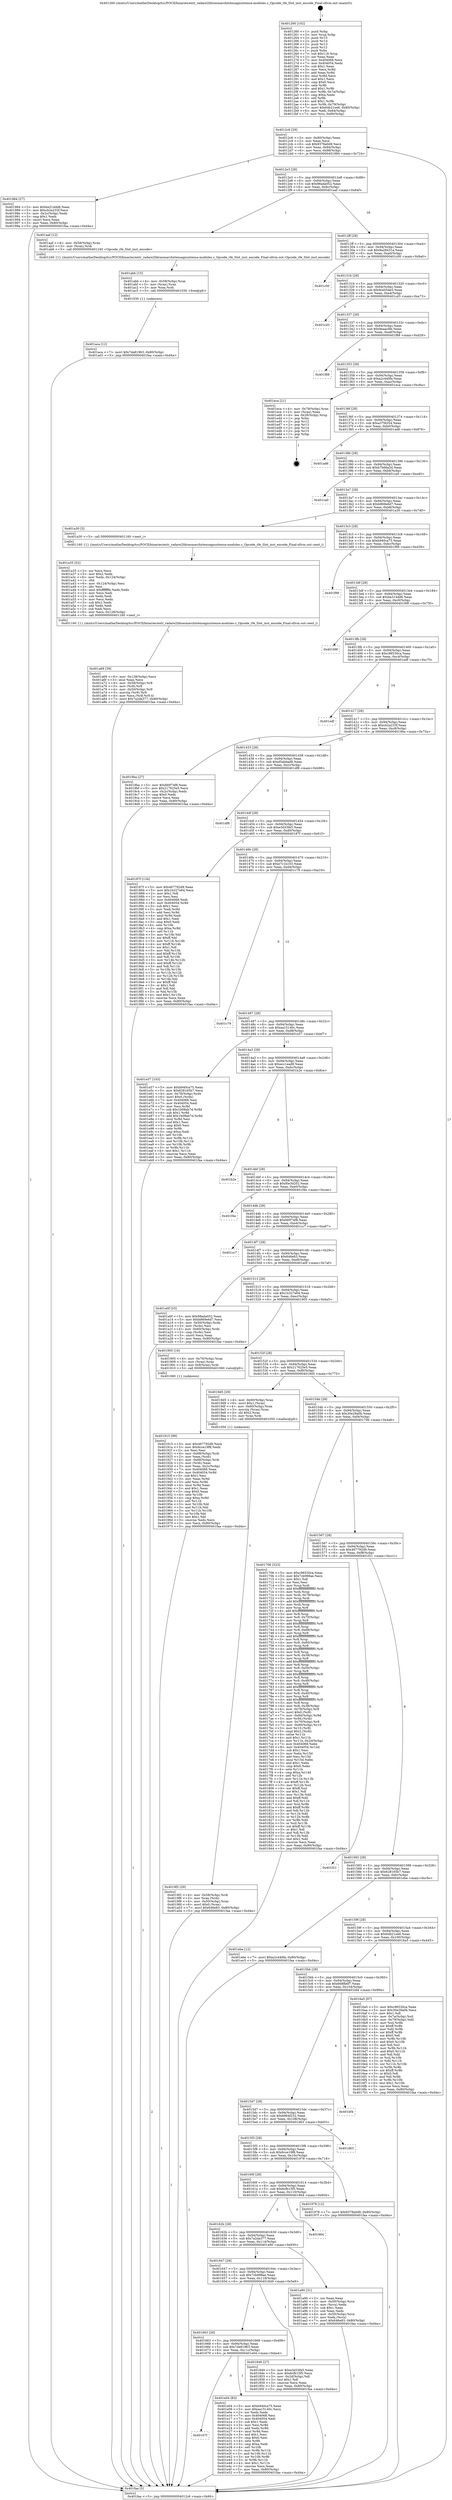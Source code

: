 digraph "0x401260" {
  label = "0x401260 (/mnt/c/Users/mathe/Desktop/tcc/POCII/binaries/extr_radare2librasmarchxtensagnuxtensa-modules.c_Opcode_rfe_Slot_inst_encode_Final-ollvm.out::main(0))"
  labelloc = "t"
  node[shape=record]

  Entry [label="",width=0.3,height=0.3,shape=circle,fillcolor=black,style=filled]
  "0x4012c6" [label="{
     0x4012c6 [29]\l
     | [instrs]\l
     &nbsp;&nbsp;0x4012c6 \<+3\>: mov -0x80(%rbp),%eax\l
     &nbsp;&nbsp;0x4012c9 \<+2\>: mov %eax,%ecx\l
     &nbsp;&nbsp;0x4012cb \<+6\>: sub $0x9378a0d9,%ecx\l
     &nbsp;&nbsp;0x4012d1 \<+6\>: mov %eax,-0x94(%rbp)\l
     &nbsp;&nbsp;0x4012d7 \<+6\>: mov %ecx,-0x98(%rbp)\l
     &nbsp;&nbsp;0x4012dd \<+6\>: je 0000000000401984 \<main+0x724\>\l
  }"]
  "0x401984" [label="{
     0x401984 [27]\l
     | [instrs]\l
     &nbsp;&nbsp;0x401984 \<+5\>: mov $0xba314dd6,%eax\l
     &nbsp;&nbsp;0x401989 \<+5\>: mov $0xcb2a233f,%ecx\l
     &nbsp;&nbsp;0x40198e \<+3\>: mov -0x2c(%rbp),%edx\l
     &nbsp;&nbsp;0x401991 \<+3\>: cmp $0x1,%edx\l
     &nbsp;&nbsp;0x401994 \<+3\>: cmovl %ecx,%eax\l
     &nbsp;&nbsp;0x401997 \<+3\>: mov %eax,-0x80(%rbp)\l
     &nbsp;&nbsp;0x40199a \<+5\>: jmp 0000000000401faa \<main+0xd4a\>\l
  }"]
  "0x4012e3" [label="{
     0x4012e3 [28]\l
     | [instrs]\l
     &nbsp;&nbsp;0x4012e3 \<+5\>: jmp 00000000004012e8 \<main+0x88\>\l
     &nbsp;&nbsp;0x4012e8 \<+6\>: mov -0x94(%rbp),%eax\l
     &nbsp;&nbsp;0x4012ee \<+5\>: sub $0x98ada052,%eax\l
     &nbsp;&nbsp;0x4012f3 \<+6\>: mov %eax,-0x9c(%rbp)\l
     &nbsp;&nbsp;0x4012f9 \<+6\>: je 0000000000401aaf \<main+0x84f\>\l
  }"]
  Exit [label="",width=0.3,height=0.3,shape=circle,fillcolor=black,style=filled,peripheries=2]
  "0x401aaf" [label="{
     0x401aaf [12]\l
     | [instrs]\l
     &nbsp;&nbsp;0x401aaf \<+4\>: mov -0x58(%rbp),%rax\l
     &nbsp;&nbsp;0x401ab3 \<+3\>: mov (%rax),%rdi\l
     &nbsp;&nbsp;0x401ab6 \<+5\>: call 0000000000401240 \<Opcode_rfe_Slot_inst_encode\>\l
     | [calls]\l
     &nbsp;&nbsp;0x401240 \{1\} (/mnt/c/Users/mathe/Desktop/tcc/POCII/binaries/extr_radare2librasmarchxtensagnuxtensa-modules.c_Opcode_rfe_Slot_inst_encode_Final-ollvm.out::Opcode_rfe_Slot_inst_encode)\l
  }"]
  "0x4012ff" [label="{
     0x4012ff [28]\l
     | [instrs]\l
     &nbsp;&nbsp;0x4012ff \<+5\>: jmp 0000000000401304 \<main+0xa4\>\l
     &nbsp;&nbsp;0x401304 \<+6\>: mov -0x94(%rbp),%eax\l
     &nbsp;&nbsp;0x40130a \<+5\>: sub $0x9a28431a,%eax\l
     &nbsp;&nbsp;0x40130f \<+6\>: mov %eax,-0xa0(%rbp)\l
     &nbsp;&nbsp;0x401315 \<+6\>: je 0000000000401c00 \<main+0x9a0\>\l
  }"]
  "0x40167f" [label="{
     0x40167f\l
  }", style=dashed]
  "0x401c00" [label="{
     0x401c00\l
  }", style=dashed]
  "0x40131b" [label="{
     0x40131b [28]\l
     | [instrs]\l
     &nbsp;&nbsp;0x40131b \<+5\>: jmp 0000000000401320 \<main+0xc0\>\l
     &nbsp;&nbsp;0x401320 \<+6\>: mov -0x94(%rbp),%eax\l
     &nbsp;&nbsp;0x401326 \<+5\>: sub $0x9ce054e5,%eax\l
     &nbsp;&nbsp;0x40132b \<+6\>: mov %eax,-0xa4(%rbp)\l
     &nbsp;&nbsp;0x401331 \<+6\>: je 0000000000401cd3 \<main+0xa73\>\l
  }"]
  "0x401e04" [label="{
     0x401e04 [83]\l
     | [instrs]\l
     &nbsp;&nbsp;0x401e04 \<+5\>: mov $0xb940ca75,%eax\l
     &nbsp;&nbsp;0x401e09 \<+5\>: mov $0xea15140c,%ecx\l
     &nbsp;&nbsp;0x401e0e \<+2\>: xor %edx,%edx\l
     &nbsp;&nbsp;0x401e10 \<+7\>: mov 0x404068,%esi\l
     &nbsp;&nbsp;0x401e17 \<+7\>: mov 0x404054,%edi\l
     &nbsp;&nbsp;0x401e1e \<+3\>: sub $0x1,%edx\l
     &nbsp;&nbsp;0x401e21 \<+3\>: mov %esi,%r8d\l
     &nbsp;&nbsp;0x401e24 \<+3\>: add %edx,%r8d\l
     &nbsp;&nbsp;0x401e27 \<+4\>: imul %r8d,%esi\l
     &nbsp;&nbsp;0x401e2b \<+3\>: and $0x1,%esi\l
     &nbsp;&nbsp;0x401e2e \<+3\>: cmp $0x0,%esi\l
     &nbsp;&nbsp;0x401e31 \<+4\>: sete %r9b\l
     &nbsp;&nbsp;0x401e35 \<+3\>: cmp $0xa,%edi\l
     &nbsp;&nbsp;0x401e38 \<+4\>: setl %r10b\l
     &nbsp;&nbsp;0x401e3c \<+3\>: mov %r9b,%r11b\l
     &nbsp;&nbsp;0x401e3f \<+3\>: and %r10b,%r11b\l
     &nbsp;&nbsp;0x401e42 \<+3\>: xor %r10b,%r9b\l
     &nbsp;&nbsp;0x401e45 \<+3\>: or %r9b,%r11b\l
     &nbsp;&nbsp;0x401e48 \<+4\>: test $0x1,%r11b\l
     &nbsp;&nbsp;0x401e4c \<+3\>: cmovne %ecx,%eax\l
     &nbsp;&nbsp;0x401e4f \<+3\>: mov %eax,-0x80(%rbp)\l
     &nbsp;&nbsp;0x401e52 \<+5\>: jmp 0000000000401faa \<main+0xd4a\>\l
  }"]
  "0x401cd3" [label="{
     0x401cd3\l
  }", style=dashed]
  "0x401337" [label="{
     0x401337 [28]\l
     | [instrs]\l
     &nbsp;&nbsp;0x401337 \<+5\>: jmp 000000000040133c \<main+0xdc\>\l
     &nbsp;&nbsp;0x40133c \<+6\>: mov -0x94(%rbp),%eax\l
     &nbsp;&nbsp;0x401342 \<+5\>: sub $0x9eaacdfe,%eax\l
     &nbsp;&nbsp;0x401347 \<+6\>: mov %eax,-0xa8(%rbp)\l
     &nbsp;&nbsp;0x40134d \<+6\>: je 0000000000401f88 \<main+0xd28\>\l
  }"]
  "0x401aca" [label="{
     0x401aca [12]\l
     | [instrs]\l
     &nbsp;&nbsp;0x401aca \<+7\>: movl $0x7da81963,-0x80(%rbp)\l
     &nbsp;&nbsp;0x401ad1 \<+5\>: jmp 0000000000401faa \<main+0xd4a\>\l
  }"]
  "0x401f88" [label="{
     0x401f88\l
  }", style=dashed]
  "0x401353" [label="{
     0x401353 [28]\l
     | [instrs]\l
     &nbsp;&nbsp;0x401353 \<+5\>: jmp 0000000000401358 \<main+0xf8\>\l
     &nbsp;&nbsp;0x401358 \<+6\>: mov -0x94(%rbp),%eax\l
     &nbsp;&nbsp;0x40135e \<+5\>: sub $0xa2c440fa,%eax\l
     &nbsp;&nbsp;0x401363 \<+6\>: mov %eax,-0xac(%rbp)\l
     &nbsp;&nbsp;0x401369 \<+6\>: je 0000000000401eca \<main+0xc6a\>\l
  }"]
  "0x401abb" [label="{
     0x401abb [15]\l
     | [instrs]\l
     &nbsp;&nbsp;0x401abb \<+4\>: mov -0x58(%rbp),%rax\l
     &nbsp;&nbsp;0x401abf \<+3\>: mov (%rax),%rax\l
     &nbsp;&nbsp;0x401ac2 \<+3\>: mov %rax,%rdi\l
     &nbsp;&nbsp;0x401ac5 \<+5\>: call 0000000000401030 \<free@plt\>\l
     | [calls]\l
     &nbsp;&nbsp;0x401030 \{1\} (unknown)\l
  }"]
  "0x401eca" [label="{
     0x401eca [21]\l
     | [instrs]\l
     &nbsp;&nbsp;0x401eca \<+4\>: mov -0x78(%rbp),%rax\l
     &nbsp;&nbsp;0x401ece \<+2\>: mov (%rax),%eax\l
     &nbsp;&nbsp;0x401ed0 \<+4\>: lea -0x28(%rbp),%rsp\l
     &nbsp;&nbsp;0x401ed4 \<+1\>: pop %rbx\l
     &nbsp;&nbsp;0x401ed5 \<+2\>: pop %r12\l
     &nbsp;&nbsp;0x401ed7 \<+2\>: pop %r13\l
     &nbsp;&nbsp;0x401ed9 \<+2\>: pop %r14\l
     &nbsp;&nbsp;0x401edb \<+2\>: pop %r15\l
     &nbsp;&nbsp;0x401edd \<+1\>: pop %rbp\l
     &nbsp;&nbsp;0x401ede \<+1\>: ret\l
  }"]
  "0x40136f" [label="{
     0x40136f [28]\l
     | [instrs]\l
     &nbsp;&nbsp;0x40136f \<+5\>: jmp 0000000000401374 \<main+0x114\>\l
     &nbsp;&nbsp;0x401374 \<+6\>: mov -0x94(%rbp),%eax\l
     &nbsp;&nbsp;0x40137a \<+5\>: sub $0xa37fd354,%eax\l
     &nbsp;&nbsp;0x40137f \<+6\>: mov %eax,-0xb0(%rbp)\l
     &nbsp;&nbsp;0x401385 \<+6\>: je 0000000000401ad6 \<main+0x876\>\l
  }"]
  "0x401a69" [label="{
     0x401a69 [39]\l
     | [instrs]\l
     &nbsp;&nbsp;0x401a69 \<+6\>: mov -0x128(%rbp),%ecx\l
     &nbsp;&nbsp;0x401a6f \<+3\>: imul %eax,%ecx\l
     &nbsp;&nbsp;0x401a72 \<+4\>: mov -0x58(%rbp),%r8\l
     &nbsp;&nbsp;0x401a76 \<+3\>: mov (%r8),%r8\l
     &nbsp;&nbsp;0x401a79 \<+4\>: mov -0x50(%rbp),%r9\l
     &nbsp;&nbsp;0x401a7d \<+3\>: movslq (%r9),%r9\l
     &nbsp;&nbsp;0x401a80 \<+4\>: mov %ecx,(%r8,%r9,4)\l
     &nbsp;&nbsp;0x401a84 \<+7\>: movl $0x7a2da377,-0x80(%rbp)\l
     &nbsp;&nbsp;0x401a8b \<+5\>: jmp 0000000000401faa \<main+0xd4a\>\l
  }"]
  "0x401ad6" [label="{
     0x401ad6\l
  }", style=dashed]
  "0x40138b" [label="{
     0x40138b [28]\l
     | [instrs]\l
     &nbsp;&nbsp;0x40138b \<+5\>: jmp 0000000000401390 \<main+0x130\>\l
     &nbsp;&nbsp;0x401390 \<+6\>: mov -0x94(%rbp),%eax\l
     &nbsp;&nbsp;0x401396 \<+5\>: sub $0xb7b66a2d,%eax\l
     &nbsp;&nbsp;0x40139b \<+6\>: mov %eax,-0xb4(%rbp)\l
     &nbsp;&nbsp;0x4013a1 \<+6\>: je 0000000000401ca0 \<main+0xa40\>\l
  }"]
  "0x401a35" [label="{
     0x401a35 [52]\l
     | [instrs]\l
     &nbsp;&nbsp;0x401a35 \<+2\>: xor %ecx,%ecx\l
     &nbsp;&nbsp;0x401a37 \<+5\>: mov $0x2,%edx\l
     &nbsp;&nbsp;0x401a3c \<+6\>: mov %edx,-0x124(%rbp)\l
     &nbsp;&nbsp;0x401a42 \<+1\>: cltd\l
     &nbsp;&nbsp;0x401a43 \<+6\>: mov -0x124(%rbp),%esi\l
     &nbsp;&nbsp;0x401a49 \<+2\>: idiv %esi\l
     &nbsp;&nbsp;0x401a4b \<+6\>: imul $0xfffffffe,%edx,%edx\l
     &nbsp;&nbsp;0x401a51 \<+2\>: mov %ecx,%edi\l
     &nbsp;&nbsp;0x401a53 \<+2\>: sub %edx,%edi\l
     &nbsp;&nbsp;0x401a55 \<+2\>: mov %ecx,%edx\l
     &nbsp;&nbsp;0x401a57 \<+3\>: sub $0x1,%edx\l
     &nbsp;&nbsp;0x401a5a \<+2\>: add %edx,%edi\l
     &nbsp;&nbsp;0x401a5c \<+2\>: sub %edi,%ecx\l
     &nbsp;&nbsp;0x401a5e \<+6\>: mov %ecx,-0x128(%rbp)\l
     &nbsp;&nbsp;0x401a64 \<+5\>: call 0000000000401160 \<next_i\>\l
     | [calls]\l
     &nbsp;&nbsp;0x401160 \{1\} (/mnt/c/Users/mathe/Desktop/tcc/POCII/binaries/extr_radare2librasmarchxtensagnuxtensa-modules.c_Opcode_rfe_Slot_inst_encode_Final-ollvm.out::next_i)\l
  }"]
  "0x401ca0" [label="{
     0x401ca0\l
  }", style=dashed]
  "0x4013a7" [label="{
     0x4013a7 [28]\l
     | [instrs]\l
     &nbsp;&nbsp;0x4013a7 \<+5\>: jmp 00000000004013ac \<main+0x14c\>\l
     &nbsp;&nbsp;0x4013ac \<+6\>: mov -0x94(%rbp),%eax\l
     &nbsp;&nbsp;0x4013b2 \<+5\>: sub $0xb869e6d7,%eax\l
     &nbsp;&nbsp;0x4013b7 \<+6\>: mov %eax,-0xb8(%rbp)\l
     &nbsp;&nbsp;0x4013bd \<+6\>: je 0000000000401a30 \<main+0x7d0\>\l
  }"]
  "0x4019f2" [label="{
     0x4019f2 [29]\l
     | [instrs]\l
     &nbsp;&nbsp;0x4019f2 \<+4\>: mov -0x58(%rbp),%rdi\l
     &nbsp;&nbsp;0x4019f6 \<+3\>: mov %rax,(%rdi)\l
     &nbsp;&nbsp;0x4019f9 \<+4\>: mov -0x50(%rbp),%rax\l
     &nbsp;&nbsp;0x4019fd \<+6\>: movl $0x0,(%rax)\l
     &nbsp;&nbsp;0x401a03 \<+7\>: movl $0x646e83,-0x80(%rbp)\l
     &nbsp;&nbsp;0x401a0a \<+5\>: jmp 0000000000401faa \<main+0xd4a\>\l
  }"]
  "0x401a30" [label="{
     0x401a30 [5]\l
     | [instrs]\l
     &nbsp;&nbsp;0x401a30 \<+5\>: call 0000000000401160 \<next_i\>\l
     | [calls]\l
     &nbsp;&nbsp;0x401160 \{1\} (/mnt/c/Users/mathe/Desktop/tcc/POCII/binaries/extr_radare2librasmarchxtensagnuxtensa-modules.c_Opcode_rfe_Slot_inst_encode_Final-ollvm.out::next_i)\l
  }"]
  "0x4013c3" [label="{
     0x4013c3 [28]\l
     | [instrs]\l
     &nbsp;&nbsp;0x4013c3 \<+5\>: jmp 00000000004013c8 \<main+0x168\>\l
     &nbsp;&nbsp;0x4013c8 \<+6\>: mov -0x94(%rbp),%eax\l
     &nbsp;&nbsp;0x4013ce \<+5\>: sub $0xb940ca75,%eax\l
     &nbsp;&nbsp;0x4013d3 \<+6\>: mov %eax,-0xbc(%rbp)\l
     &nbsp;&nbsp;0x4013d9 \<+6\>: je 0000000000401f99 \<main+0xd39\>\l
  }"]
  "0x401915" [label="{
     0x401915 [99]\l
     | [instrs]\l
     &nbsp;&nbsp;0x401915 \<+5\>: mov $0x467792d9,%ecx\l
     &nbsp;&nbsp;0x40191a \<+5\>: mov $0x6cce19f8,%edx\l
     &nbsp;&nbsp;0x40191f \<+2\>: xor %esi,%esi\l
     &nbsp;&nbsp;0x401921 \<+4\>: mov -0x68(%rbp),%rdi\l
     &nbsp;&nbsp;0x401925 \<+2\>: mov %eax,(%rdi)\l
     &nbsp;&nbsp;0x401927 \<+4\>: mov -0x68(%rbp),%rdi\l
     &nbsp;&nbsp;0x40192b \<+2\>: mov (%rdi),%eax\l
     &nbsp;&nbsp;0x40192d \<+3\>: mov %eax,-0x2c(%rbp)\l
     &nbsp;&nbsp;0x401930 \<+7\>: mov 0x404068,%eax\l
     &nbsp;&nbsp;0x401937 \<+8\>: mov 0x404054,%r8d\l
     &nbsp;&nbsp;0x40193f \<+3\>: sub $0x1,%esi\l
     &nbsp;&nbsp;0x401942 \<+3\>: mov %eax,%r9d\l
     &nbsp;&nbsp;0x401945 \<+3\>: add %esi,%r9d\l
     &nbsp;&nbsp;0x401948 \<+4\>: imul %r9d,%eax\l
     &nbsp;&nbsp;0x40194c \<+3\>: and $0x1,%eax\l
     &nbsp;&nbsp;0x40194f \<+3\>: cmp $0x0,%eax\l
     &nbsp;&nbsp;0x401952 \<+4\>: sete %r10b\l
     &nbsp;&nbsp;0x401956 \<+4\>: cmp $0xa,%r8d\l
     &nbsp;&nbsp;0x40195a \<+4\>: setl %r11b\l
     &nbsp;&nbsp;0x40195e \<+3\>: mov %r10b,%bl\l
     &nbsp;&nbsp;0x401961 \<+3\>: and %r11b,%bl\l
     &nbsp;&nbsp;0x401964 \<+3\>: xor %r11b,%r10b\l
     &nbsp;&nbsp;0x401967 \<+3\>: or %r10b,%bl\l
     &nbsp;&nbsp;0x40196a \<+3\>: test $0x1,%bl\l
     &nbsp;&nbsp;0x40196d \<+3\>: cmovne %edx,%ecx\l
     &nbsp;&nbsp;0x401970 \<+3\>: mov %ecx,-0x80(%rbp)\l
     &nbsp;&nbsp;0x401973 \<+5\>: jmp 0000000000401faa \<main+0xd4a\>\l
  }"]
  "0x401f99" [label="{
     0x401f99\l
  }", style=dashed]
  "0x4013df" [label="{
     0x4013df [28]\l
     | [instrs]\l
     &nbsp;&nbsp;0x4013df \<+5\>: jmp 00000000004013e4 \<main+0x184\>\l
     &nbsp;&nbsp;0x4013e4 \<+6\>: mov -0x94(%rbp),%eax\l
     &nbsp;&nbsp;0x4013ea \<+5\>: sub $0xba314dd6,%eax\l
     &nbsp;&nbsp;0x4013ef \<+6\>: mov %eax,-0xc0(%rbp)\l
     &nbsp;&nbsp;0x4013f5 \<+6\>: je 000000000040199f \<main+0x73f\>\l
  }"]
  "0x401663" [label="{
     0x401663 [28]\l
     | [instrs]\l
     &nbsp;&nbsp;0x401663 \<+5\>: jmp 0000000000401668 \<main+0x408\>\l
     &nbsp;&nbsp;0x401668 \<+6\>: mov -0x94(%rbp),%eax\l
     &nbsp;&nbsp;0x40166e \<+5\>: sub $0x7da81963,%eax\l
     &nbsp;&nbsp;0x401673 \<+6\>: mov %eax,-0x11c(%rbp)\l
     &nbsp;&nbsp;0x401679 \<+6\>: je 0000000000401e04 \<main+0xba4\>\l
  }"]
  "0x40199f" [label="{
     0x40199f\l
  }", style=dashed]
  "0x4013fb" [label="{
     0x4013fb [28]\l
     | [instrs]\l
     &nbsp;&nbsp;0x4013fb \<+5\>: jmp 0000000000401400 \<main+0x1a0\>\l
     &nbsp;&nbsp;0x401400 \<+6\>: mov -0x94(%rbp),%eax\l
     &nbsp;&nbsp;0x401406 \<+5\>: sub $0xc96530ca,%eax\l
     &nbsp;&nbsp;0x40140b \<+6\>: mov %eax,-0xc4(%rbp)\l
     &nbsp;&nbsp;0x401411 \<+6\>: je 0000000000401edf \<main+0xc7f\>\l
  }"]
  "0x401849" [label="{
     0x401849 [27]\l
     | [instrs]\l
     &nbsp;&nbsp;0x401849 \<+5\>: mov $0xe3d33fe5,%eax\l
     &nbsp;&nbsp;0x40184e \<+5\>: mov $0x6cfb15f5,%ecx\l
     &nbsp;&nbsp;0x401853 \<+3\>: mov -0x2d(%rbp),%dl\l
     &nbsp;&nbsp;0x401856 \<+3\>: test $0x1,%dl\l
     &nbsp;&nbsp;0x401859 \<+3\>: cmovne %ecx,%eax\l
     &nbsp;&nbsp;0x40185c \<+3\>: mov %eax,-0x80(%rbp)\l
     &nbsp;&nbsp;0x40185f \<+5\>: jmp 0000000000401faa \<main+0xd4a\>\l
  }"]
  "0x401edf" [label="{
     0x401edf\l
  }", style=dashed]
  "0x401417" [label="{
     0x401417 [28]\l
     | [instrs]\l
     &nbsp;&nbsp;0x401417 \<+5\>: jmp 000000000040141c \<main+0x1bc\>\l
     &nbsp;&nbsp;0x40141c \<+6\>: mov -0x94(%rbp),%eax\l
     &nbsp;&nbsp;0x401422 \<+5\>: sub $0xcb2a233f,%eax\l
     &nbsp;&nbsp;0x401427 \<+6\>: mov %eax,-0xc8(%rbp)\l
     &nbsp;&nbsp;0x40142d \<+6\>: je 00000000004019ba \<main+0x75a\>\l
  }"]
  "0x401647" [label="{
     0x401647 [28]\l
     | [instrs]\l
     &nbsp;&nbsp;0x401647 \<+5\>: jmp 000000000040164c \<main+0x3ec\>\l
     &nbsp;&nbsp;0x40164c \<+6\>: mov -0x94(%rbp),%eax\l
     &nbsp;&nbsp;0x401652 \<+5\>: sub $0x7cb998ae,%eax\l
     &nbsp;&nbsp;0x401657 \<+6\>: mov %eax,-0x118(%rbp)\l
     &nbsp;&nbsp;0x40165d \<+6\>: je 0000000000401849 \<main+0x5e9\>\l
  }"]
  "0x4019ba" [label="{
     0x4019ba [27]\l
     | [instrs]\l
     &nbsp;&nbsp;0x4019ba \<+5\>: mov $0xfd0f74f8,%eax\l
     &nbsp;&nbsp;0x4019bf \<+5\>: mov $0x217625e5,%ecx\l
     &nbsp;&nbsp;0x4019c4 \<+3\>: mov -0x2c(%rbp),%edx\l
     &nbsp;&nbsp;0x4019c7 \<+3\>: cmp $0x0,%edx\l
     &nbsp;&nbsp;0x4019ca \<+3\>: cmove %ecx,%eax\l
     &nbsp;&nbsp;0x4019cd \<+3\>: mov %eax,-0x80(%rbp)\l
     &nbsp;&nbsp;0x4019d0 \<+5\>: jmp 0000000000401faa \<main+0xd4a\>\l
  }"]
  "0x401433" [label="{
     0x401433 [28]\l
     | [instrs]\l
     &nbsp;&nbsp;0x401433 \<+5\>: jmp 0000000000401438 \<main+0x1d8\>\l
     &nbsp;&nbsp;0x401438 \<+6\>: mov -0x94(%rbp),%eax\l
     &nbsp;&nbsp;0x40143e \<+5\>: sub $0xd5abbad8,%eax\l
     &nbsp;&nbsp;0x401443 \<+6\>: mov %eax,-0xcc(%rbp)\l
     &nbsp;&nbsp;0x401449 \<+6\>: je 0000000000401df8 \<main+0xb98\>\l
  }"]
  "0x401a90" [label="{
     0x401a90 [31]\l
     | [instrs]\l
     &nbsp;&nbsp;0x401a90 \<+2\>: xor %eax,%eax\l
     &nbsp;&nbsp;0x401a92 \<+4\>: mov -0x50(%rbp),%rcx\l
     &nbsp;&nbsp;0x401a96 \<+2\>: mov (%rcx),%edx\l
     &nbsp;&nbsp;0x401a98 \<+3\>: sub $0x1,%eax\l
     &nbsp;&nbsp;0x401a9b \<+2\>: sub %eax,%edx\l
     &nbsp;&nbsp;0x401a9d \<+4\>: mov -0x50(%rbp),%rcx\l
     &nbsp;&nbsp;0x401aa1 \<+2\>: mov %edx,(%rcx)\l
     &nbsp;&nbsp;0x401aa3 \<+7\>: movl $0x646e83,-0x80(%rbp)\l
     &nbsp;&nbsp;0x401aaa \<+5\>: jmp 0000000000401faa \<main+0xd4a\>\l
  }"]
  "0x401df8" [label="{
     0x401df8\l
  }", style=dashed]
  "0x40144f" [label="{
     0x40144f [28]\l
     | [instrs]\l
     &nbsp;&nbsp;0x40144f \<+5\>: jmp 0000000000401454 \<main+0x1f4\>\l
     &nbsp;&nbsp;0x401454 \<+6\>: mov -0x94(%rbp),%eax\l
     &nbsp;&nbsp;0x40145a \<+5\>: sub $0xe3d33fe5,%eax\l
     &nbsp;&nbsp;0x40145f \<+6\>: mov %eax,-0xd0(%rbp)\l
     &nbsp;&nbsp;0x401465 \<+6\>: je 000000000040187f \<main+0x61f\>\l
  }"]
  "0x40162b" [label="{
     0x40162b [28]\l
     | [instrs]\l
     &nbsp;&nbsp;0x40162b \<+5\>: jmp 0000000000401630 \<main+0x3d0\>\l
     &nbsp;&nbsp;0x401630 \<+6\>: mov -0x94(%rbp),%eax\l
     &nbsp;&nbsp;0x401636 \<+5\>: sub $0x7a2da377,%eax\l
     &nbsp;&nbsp;0x40163b \<+6\>: mov %eax,-0x114(%rbp)\l
     &nbsp;&nbsp;0x401641 \<+6\>: je 0000000000401a90 \<main+0x830\>\l
  }"]
  "0x40187f" [label="{
     0x40187f [134]\l
     | [instrs]\l
     &nbsp;&nbsp;0x40187f \<+5\>: mov $0x467792d9,%eax\l
     &nbsp;&nbsp;0x401884 \<+5\>: mov $0x1b327e64,%ecx\l
     &nbsp;&nbsp;0x401889 \<+2\>: mov $0x1,%dl\l
     &nbsp;&nbsp;0x40188b \<+2\>: xor %esi,%esi\l
     &nbsp;&nbsp;0x40188d \<+7\>: mov 0x404068,%edi\l
     &nbsp;&nbsp;0x401894 \<+8\>: mov 0x404054,%r8d\l
     &nbsp;&nbsp;0x40189c \<+3\>: sub $0x1,%esi\l
     &nbsp;&nbsp;0x40189f \<+3\>: mov %edi,%r9d\l
     &nbsp;&nbsp;0x4018a2 \<+3\>: add %esi,%r9d\l
     &nbsp;&nbsp;0x4018a5 \<+4\>: imul %r9d,%edi\l
     &nbsp;&nbsp;0x4018a9 \<+3\>: and $0x1,%edi\l
     &nbsp;&nbsp;0x4018ac \<+3\>: cmp $0x0,%edi\l
     &nbsp;&nbsp;0x4018af \<+4\>: sete %r10b\l
     &nbsp;&nbsp;0x4018b3 \<+4\>: cmp $0xa,%r8d\l
     &nbsp;&nbsp;0x4018b7 \<+4\>: setl %r11b\l
     &nbsp;&nbsp;0x4018bb \<+3\>: mov %r10b,%bl\l
     &nbsp;&nbsp;0x4018be \<+3\>: xor $0xff,%bl\l
     &nbsp;&nbsp;0x4018c1 \<+3\>: mov %r11b,%r14b\l
     &nbsp;&nbsp;0x4018c4 \<+4\>: xor $0xff,%r14b\l
     &nbsp;&nbsp;0x4018c8 \<+3\>: xor $0x1,%dl\l
     &nbsp;&nbsp;0x4018cb \<+3\>: mov %bl,%r15b\l
     &nbsp;&nbsp;0x4018ce \<+4\>: and $0xff,%r15b\l
     &nbsp;&nbsp;0x4018d2 \<+3\>: and %dl,%r10b\l
     &nbsp;&nbsp;0x4018d5 \<+3\>: mov %r14b,%r12b\l
     &nbsp;&nbsp;0x4018d8 \<+4\>: and $0xff,%r12b\l
     &nbsp;&nbsp;0x4018dc \<+3\>: and %dl,%r11b\l
     &nbsp;&nbsp;0x4018df \<+3\>: or %r10b,%r15b\l
     &nbsp;&nbsp;0x4018e2 \<+3\>: or %r11b,%r12b\l
     &nbsp;&nbsp;0x4018e5 \<+3\>: xor %r12b,%r15b\l
     &nbsp;&nbsp;0x4018e8 \<+3\>: or %r14b,%bl\l
     &nbsp;&nbsp;0x4018eb \<+3\>: xor $0xff,%bl\l
     &nbsp;&nbsp;0x4018ee \<+3\>: or $0x1,%dl\l
     &nbsp;&nbsp;0x4018f1 \<+2\>: and %dl,%bl\l
     &nbsp;&nbsp;0x4018f3 \<+3\>: or %bl,%r15b\l
     &nbsp;&nbsp;0x4018f6 \<+4\>: test $0x1,%r15b\l
     &nbsp;&nbsp;0x4018fa \<+3\>: cmovne %ecx,%eax\l
     &nbsp;&nbsp;0x4018fd \<+3\>: mov %eax,-0x80(%rbp)\l
     &nbsp;&nbsp;0x401900 \<+5\>: jmp 0000000000401faa \<main+0xd4a\>\l
  }"]
  "0x40146b" [label="{
     0x40146b [28]\l
     | [instrs]\l
     &nbsp;&nbsp;0x40146b \<+5\>: jmp 0000000000401470 \<main+0x210\>\l
     &nbsp;&nbsp;0x401470 \<+6\>: mov -0x94(%rbp),%eax\l
     &nbsp;&nbsp;0x401476 \<+5\>: sub $0xe7c1b103,%eax\l
     &nbsp;&nbsp;0x40147b \<+6\>: mov %eax,-0xd4(%rbp)\l
     &nbsp;&nbsp;0x401481 \<+6\>: je 0000000000401c79 \<main+0xa19\>\l
  }"]
  "0x401864" [label="{
     0x401864\l
  }", style=dashed]
  "0x401c79" [label="{
     0x401c79\l
  }", style=dashed]
  "0x401487" [label="{
     0x401487 [28]\l
     | [instrs]\l
     &nbsp;&nbsp;0x401487 \<+5\>: jmp 000000000040148c \<main+0x22c\>\l
     &nbsp;&nbsp;0x40148c \<+6\>: mov -0x94(%rbp),%eax\l
     &nbsp;&nbsp;0x401492 \<+5\>: sub $0xea15140c,%eax\l
     &nbsp;&nbsp;0x401497 \<+6\>: mov %eax,-0xd8(%rbp)\l
     &nbsp;&nbsp;0x40149d \<+6\>: je 0000000000401e57 \<main+0xbf7\>\l
  }"]
  "0x40160f" [label="{
     0x40160f [28]\l
     | [instrs]\l
     &nbsp;&nbsp;0x40160f \<+5\>: jmp 0000000000401614 \<main+0x3b4\>\l
     &nbsp;&nbsp;0x401614 \<+6\>: mov -0x94(%rbp),%eax\l
     &nbsp;&nbsp;0x40161a \<+5\>: sub $0x6cfb15f5,%eax\l
     &nbsp;&nbsp;0x40161f \<+6\>: mov %eax,-0x110(%rbp)\l
     &nbsp;&nbsp;0x401625 \<+6\>: je 0000000000401864 \<main+0x604\>\l
  }"]
  "0x401e57" [label="{
     0x401e57 [103]\l
     | [instrs]\l
     &nbsp;&nbsp;0x401e57 \<+5\>: mov $0xb940ca75,%eax\l
     &nbsp;&nbsp;0x401e5c \<+5\>: mov $0x628165b7,%ecx\l
     &nbsp;&nbsp;0x401e61 \<+4\>: mov -0x78(%rbp),%rdx\l
     &nbsp;&nbsp;0x401e65 \<+6\>: movl $0x0,(%rdx)\l
     &nbsp;&nbsp;0x401e6b \<+7\>: mov 0x404068,%esi\l
     &nbsp;&nbsp;0x401e72 \<+7\>: mov 0x404054,%edi\l
     &nbsp;&nbsp;0x401e79 \<+3\>: mov %esi,%r8d\l
     &nbsp;&nbsp;0x401e7c \<+7\>: sub $0x1b08ab7d,%r8d\l
     &nbsp;&nbsp;0x401e83 \<+4\>: sub $0x1,%r8d\l
     &nbsp;&nbsp;0x401e87 \<+7\>: add $0x1b08ab7d,%r8d\l
     &nbsp;&nbsp;0x401e8e \<+4\>: imul %r8d,%esi\l
     &nbsp;&nbsp;0x401e92 \<+3\>: and $0x1,%esi\l
     &nbsp;&nbsp;0x401e95 \<+3\>: cmp $0x0,%esi\l
     &nbsp;&nbsp;0x401e98 \<+4\>: sete %r9b\l
     &nbsp;&nbsp;0x401e9c \<+3\>: cmp $0xa,%edi\l
     &nbsp;&nbsp;0x401e9f \<+4\>: setl %r10b\l
     &nbsp;&nbsp;0x401ea3 \<+3\>: mov %r9b,%r11b\l
     &nbsp;&nbsp;0x401ea6 \<+3\>: and %r10b,%r11b\l
     &nbsp;&nbsp;0x401ea9 \<+3\>: xor %r10b,%r9b\l
     &nbsp;&nbsp;0x401eac \<+3\>: or %r9b,%r11b\l
     &nbsp;&nbsp;0x401eaf \<+4\>: test $0x1,%r11b\l
     &nbsp;&nbsp;0x401eb3 \<+3\>: cmovne %ecx,%eax\l
     &nbsp;&nbsp;0x401eb6 \<+3\>: mov %eax,-0x80(%rbp)\l
     &nbsp;&nbsp;0x401eb9 \<+5\>: jmp 0000000000401faa \<main+0xd4a\>\l
  }"]
  "0x4014a3" [label="{
     0x4014a3 [28]\l
     | [instrs]\l
     &nbsp;&nbsp;0x4014a3 \<+5\>: jmp 00000000004014a8 \<main+0x248\>\l
     &nbsp;&nbsp;0x4014a8 \<+6\>: mov -0x94(%rbp),%eax\l
     &nbsp;&nbsp;0x4014ae \<+5\>: sub $0xecc1ead9,%eax\l
     &nbsp;&nbsp;0x4014b3 \<+6\>: mov %eax,-0xdc(%rbp)\l
     &nbsp;&nbsp;0x4014b9 \<+6\>: je 0000000000401b2e \<main+0x8ce\>\l
  }"]
  "0x401978" [label="{
     0x401978 [12]\l
     | [instrs]\l
     &nbsp;&nbsp;0x401978 \<+7\>: movl $0x9378a0d9,-0x80(%rbp)\l
     &nbsp;&nbsp;0x40197f \<+5\>: jmp 0000000000401faa \<main+0xd4a\>\l
  }"]
  "0x401b2e" [label="{
     0x401b2e\l
  }", style=dashed]
  "0x4014bf" [label="{
     0x4014bf [28]\l
     | [instrs]\l
     &nbsp;&nbsp;0x4014bf \<+5\>: jmp 00000000004014c4 \<main+0x264\>\l
     &nbsp;&nbsp;0x4014c4 \<+6\>: mov -0x94(%rbp),%eax\l
     &nbsp;&nbsp;0x4014ca \<+5\>: sub $0xf0e3d202,%eax\l
     &nbsp;&nbsp;0x4014cf \<+6\>: mov %eax,-0xe0(%rbp)\l
     &nbsp;&nbsp;0x4014d5 \<+6\>: je 0000000000401f4e \<main+0xcee\>\l
  }"]
  "0x4015f3" [label="{
     0x4015f3 [28]\l
     | [instrs]\l
     &nbsp;&nbsp;0x4015f3 \<+5\>: jmp 00000000004015f8 \<main+0x398\>\l
     &nbsp;&nbsp;0x4015f8 \<+6\>: mov -0x94(%rbp),%eax\l
     &nbsp;&nbsp;0x4015fe \<+5\>: sub $0x6cce19f8,%eax\l
     &nbsp;&nbsp;0x401603 \<+6\>: mov %eax,-0x10c(%rbp)\l
     &nbsp;&nbsp;0x401609 \<+6\>: je 0000000000401978 \<main+0x718\>\l
  }"]
  "0x401f4e" [label="{
     0x401f4e\l
  }", style=dashed]
  "0x4014db" [label="{
     0x4014db [28]\l
     | [instrs]\l
     &nbsp;&nbsp;0x4014db \<+5\>: jmp 00000000004014e0 \<main+0x280\>\l
     &nbsp;&nbsp;0x4014e0 \<+6\>: mov -0x94(%rbp),%eax\l
     &nbsp;&nbsp;0x4014e6 \<+5\>: sub $0xfd0f74f8,%eax\l
     &nbsp;&nbsp;0x4014eb \<+6\>: mov %eax,-0xe4(%rbp)\l
     &nbsp;&nbsp;0x4014f1 \<+6\>: je 0000000000401cc7 \<main+0xa67\>\l
  }"]
  "0x401d63" [label="{
     0x401d63\l
  }", style=dashed]
  "0x401cc7" [label="{
     0x401cc7\l
  }", style=dashed]
  "0x4014f7" [label="{
     0x4014f7 [28]\l
     | [instrs]\l
     &nbsp;&nbsp;0x4014f7 \<+5\>: jmp 00000000004014fc \<main+0x29c\>\l
     &nbsp;&nbsp;0x4014fc \<+6\>: mov -0x94(%rbp),%eax\l
     &nbsp;&nbsp;0x401502 \<+5\>: sub $0x646e83,%eax\l
     &nbsp;&nbsp;0x401507 \<+6\>: mov %eax,-0xe8(%rbp)\l
     &nbsp;&nbsp;0x40150d \<+6\>: je 0000000000401a0f \<main+0x7af\>\l
  }"]
  "0x4015d7" [label="{
     0x4015d7 [28]\l
     | [instrs]\l
     &nbsp;&nbsp;0x4015d7 \<+5\>: jmp 00000000004015dc \<main+0x37c\>\l
     &nbsp;&nbsp;0x4015dc \<+6\>: mov -0x94(%rbp),%eax\l
     &nbsp;&nbsp;0x4015e2 \<+5\>: sub $0x6964f232,%eax\l
     &nbsp;&nbsp;0x4015e7 \<+6\>: mov %eax,-0x108(%rbp)\l
     &nbsp;&nbsp;0x4015ed \<+6\>: je 0000000000401d63 \<main+0xb03\>\l
  }"]
  "0x401a0f" [label="{
     0x401a0f [33]\l
     | [instrs]\l
     &nbsp;&nbsp;0x401a0f \<+5\>: mov $0x98ada052,%eax\l
     &nbsp;&nbsp;0x401a14 \<+5\>: mov $0xb869e6d7,%ecx\l
     &nbsp;&nbsp;0x401a19 \<+4\>: mov -0x50(%rbp),%rdx\l
     &nbsp;&nbsp;0x401a1d \<+2\>: mov (%rdx),%esi\l
     &nbsp;&nbsp;0x401a1f \<+4\>: mov -0x60(%rbp),%rdx\l
     &nbsp;&nbsp;0x401a23 \<+2\>: cmp (%rdx),%esi\l
     &nbsp;&nbsp;0x401a25 \<+3\>: cmovl %ecx,%eax\l
     &nbsp;&nbsp;0x401a28 \<+3\>: mov %eax,-0x80(%rbp)\l
     &nbsp;&nbsp;0x401a2b \<+5\>: jmp 0000000000401faa \<main+0xd4a\>\l
  }"]
  "0x401513" [label="{
     0x401513 [28]\l
     | [instrs]\l
     &nbsp;&nbsp;0x401513 \<+5\>: jmp 0000000000401518 \<main+0x2b8\>\l
     &nbsp;&nbsp;0x401518 \<+6\>: mov -0x94(%rbp),%eax\l
     &nbsp;&nbsp;0x40151e \<+5\>: sub $0x1b327e64,%eax\l
     &nbsp;&nbsp;0x401523 \<+6\>: mov %eax,-0xec(%rbp)\l
     &nbsp;&nbsp;0x401529 \<+6\>: je 0000000000401905 \<main+0x6a5\>\l
  }"]
  "0x401bf4" [label="{
     0x401bf4\l
  }", style=dashed]
  "0x401905" [label="{
     0x401905 [16]\l
     | [instrs]\l
     &nbsp;&nbsp;0x401905 \<+4\>: mov -0x70(%rbp),%rax\l
     &nbsp;&nbsp;0x401909 \<+3\>: mov (%rax),%rax\l
     &nbsp;&nbsp;0x40190c \<+4\>: mov 0x8(%rax),%rdi\l
     &nbsp;&nbsp;0x401910 \<+5\>: call 0000000000401060 \<atoi@plt\>\l
     | [calls]\l
     &nbsp;&nbsp;0x401060 \{1\} (unknown)\l
  }"]
  "0x40152f" [label="{
     0x40152f [28]\l
     | [instrs]\l
     &nbsp;&nbsp;0x40152f \<+5\>: jmp 0000000000401534 \<main+0x2d4\>\l
     &nbsp;&nbsp;0x401534 \<+6\>: mov -0x94(%rbp),%eax\l
     &nbsp;&nbsp;0x40153a \<+5\>: sub $0x217625e5,%eax\l
     &nbsp;&nbsp;0x40153f \<+6\>: mov %eax,-0xf0(%rbp)\l
     &nbsp;&nbsp;0x401545 \<+6\>: je 00000000004019d5 \<main+0x775\>\l
  }"]
  "0x401260" [label="{
     0x401260 [102]\l
     | [instrs]\l
     &nbsp;&nbsp;0x401260 \<+1\>: push %rbp\l
     &nbsp;&nbsp;0x401261 \<+3\>: mov %rsp,%rbp\l
     &nbsp;&nbsp;0x401264 \<+2\>: push %r15\l
     &nbsp;&nbsp;0x401266 \<+2\>: push %r14\l
     &nbsp;&nbsp;0x401268 \<+2\>: push %r13\l
     &nbsp;&nbsp;0x40126a \<+2\>: push %r12\l
     &nbsp;&nbsp;0x40126c \<+1\>: push %rbx\l
     &nbsp;&nbsp;0x40126d \<+7\>: sub $0x118,%rsp\l
     &nbsp;&nbsp;0x401274 \<+2\>: xor %eax,%eax\l
     &nbsp;&nbsp;0x401276 \<+7\>: mov 0x404068,%ecx\l
     &nbsp;&nbsp;0x40127d \<+7\>: mov 0x404054,%edx\l
     &nbsp;&nbsp;0x401284 \<+3\>: sub $0x1,%eax\l
     &nbsp;&nbsp;0x401287 \<+3\>: mov %ecx,%r8d\l
     &nbsp;&nbsp;0x40128a \<+3\>: add %eax,%r8d\l
     &nbsp;&nbsp;0x40128d \<+4\>: imul %r8d,%ecx\l
     &nbsp;&nbsp;0x401291 \<+3\>: and $0x1,%ecx\l
     &nbsp;&nbsp;0x401294 \<+3\>: cmp $0x0,%ecx\l
     &nbsp;&nbsp;0x401297 \<+4\>: sete %r9b\l
     &nbsp;&nbsp;0x40129b \<+4\>: and $0x1,%r9b\l
     &nbsp;&nbsp;0x40129f \<+4\>: mov %r9b,-0x7a(%rbp)\l
     &nbsp;&nbsp;0x4012a3 \<+3\>: cmp $0xa,%edx\l
     &nbsp;&nbsp;0x4012a6 \<+4\>: setl %r9b\l
     &nbsp;&nbsp;0x4012aa \<+4\>: and $0x1,%r9b\l
     &nbsp;&nbsp;0x4012ae \<+4\>: mov %r9b,-0x79(%rbp)\l
     &nbsp;&nbsp;0x4012b2 \<+7\>: movl $0x64b21ee6,-0x80(%rbp)\l
     &nbsp;&nbsp;0x4012b9 \<+6\>: mov %edi,-0x84(%rbp)\l
     &nbsp;&nbsp;0x4012bf \<+7\>: mov %rsi,-0x90(%rbp)\l
  }"]
  "0x4019d5" [label="{
     0x4019d5 [29]\l
     | [instrs]\l
     &nbsp;&nbsp;0x4019d5 \<+4\>: mov -0x60(%rbp),%rax\l
     &nbsp;&nbsp;0x4019d9 \<+6\>: movl $0x1,(%rax)\l
     &nbsp;&nbsp;0x4019df \<+4\>: mov -0x60(%rbp),%rax\l
     &nbsp;&nbsp;0x4019e3 \<+3\>: movslq (%rax),%rax\l
     &nbsp;&nbsp;0x4019e6 \<+4\>: shl $0x2,%rax\l
     &nbsp;&nbsp;0x4019ea \<+3\>: mov %rax,%rdi\l
     &nbsp;&nbsp;0x4019ed \<+5\>: call 0000000000401050 \<malloc@plt\>\l
     | [calls]\l
     &nbsp;&nbsp;0x401050 \{1\} (unknown)\l
  }"]
  "0x40154b" [label="{
     0x40154b [28]\l
     | [instrs]\l
     &nbsp;&nbsp;0x40154b \<+5\>: jmp 0000000000401550 \<main+0x2f0\>\l
     &nbsp;&nbsp;0x401550 \<+6\>: mov -0x94(%rbp),%eax\l
     &nbsp;&nbsp;0x401556 \<+5\>: sub $0x30e29a0b,%eax\l
     &nbsp;&nbsp;0x40155b \<+6\>: mov %eax,-0xf4(%rbp)\l
     &nbsp;&nbsp;0x401561 \<+6\>: je 0000000000401706 \<main+0x4a6\>\l
  }"]
  "0x401faa" [label="{
     0x401faa [5]\l
     | [instrs]\l
     &nbsp;&nbsp;0x401faa \<+5\>: jmp 00000000004012c6 \<main+0x66\>\l
  }"]
  "0x401706" [label="{
     0x401706 [323]\l
     | [instrs]\l
     &nbsp;&nbsp;0x401706 \<+5\>: mov $0xc96530ca,%eax\l
     &nbsp;&nbsp;0x40170b \<+5\>: mov $0x7cb998ae,%ecx\l
     &nbsp;&nbsp;0x401710 \<+2\>: mov $0x1,%dl\l
     &nbsp;&nbsp;0x401712 \<+2\>: xor %esi,%esi\l
     &nbsp;&nbsp;0x401714 \<+3\>: mov %rsp,%rdi\l
     &nbsp;&nbsp;0x401717 \<+4\>: add $0xfffffffffffffff0,%rdi\l
     &nbsp;&nbsp;0x40171b \<+3\>: mov %rdi,%rsp\l
     &nbsp;&nbsp;0x40171e \<+4\>: mov %rdi,-0x78(%rbp)\l
     &nbsp;&nbsp;0x401722 \<+3\>: mov %rsp,%rdi\l
     &nbsp;&nbsp;0x401725 \<+4\>: add $0xfffffffffffffff0,%rdi\l
     &nbsp;&nbsp;0x401729 \<+3\>: mov %rdi,%rsp\l
     &nbsp;&nbsp;0x40172c \<+3\>: mov %rsp,%r8\l
     &nbsp;&nbsp;0x40172f \<+4\>: add $0xfffffffffffffff0,%r8\l
     &nbsp;&nbsp;0x401733 \<+3\>: mov %r8,%rsp\l
     &nbsp;&nbsp;0x401736 \<+4\>: mov %r8,-0x70(%rbp)\l
     &nbsp;&nbsp;0x40173a \<+3\>: mov %rsp,%r8\l
     &nbsp;&nbsp;0x40173d \<+4\>: add $0xfffffffffffffff0,%r8\l
     &nbsp;&nbsp;0x401741 \<+3\>: mov %r8,%rsp\l
     &nbsp;&nbsp;0x401744 \<+4\>: mov %r8,-0x68(%rbp)\l
     &nbsp;&nbsp;0x401748 \<+3\>: mov %rsp,%r8\l
     &nbsp;&nbsp;0x40174b \<+4\>: add $0xfffffffffffffff0,%r8\l
     &nbsp;&nbsp;0x40174f \<+3\>: mov %r8,%rsp\l
     &nbsp;&nbsp;0x401752 \<+4\>: mov %r8,-0x60(%rbp)\l
     &nbsp;&nbsp;0x401756 \<+3\>: mov %rsp,%r8\l
     &nbsp;&nbsp;0x401759 \<+4\>: add $0xfffffffffffffff0,%r8\l
     &nbsp;&nbsp;0x40175d \<+3\>: mov %r8,%rsp\l
     &nbsp;&nbsp;0x401760 \<+4\>: mov %r8,-0x58(%rbp)\l
     &nbsp;&nbsp;0x401764 \<+3\>: mov %rsp,%r8\l
     &nbsp;&nbsp;0x401767 \<+4\>: add $0xfffffffffffffff0,%r8\l
     &nbsp;&nbsp;0x40176b \<+3\>: mov %r8,%rsp\l
     &nbsp;&nbsp;0x40176e \<+4\>: mov %r8,-0x50(%rbp)\l
     &nbsp;&nbsp;0x401772 \<+3\>: mov %rsp,%r8\l
     &nbsp;&nbsp;0x401775 \<+4\>: add $0xfffffffffffffff0,%r8\l
     &nbsp;&nbsp;0x401779 \<+3\>: mov %r8,%rsp\l
     &nbsp;&nbsp;0x40177c \<+4\>: mov %r8,-0x48(%rbp)\l
     &nbsp;&nbsp;0x401780 \<+3\>: mov %rsp,%r8\l
     &nbsp;&nbsp;0x401783 \<+4\>: add $0xfffffffffffffff0,%r8\l
     &nbsp;&nbsp;0x401787 \<+3\>: mov %r8,%rsp\l
     &nbsp;&nbsp;0x40178a \<+4\>: mov %r8,-0x40(%rbp)\l
     &nbsp;&nbsp;0x40178e \<+3\>: mov %rsp,%r8\l
     &nbsp;&nbsp;0x401791 \<+4\>: add $0xfffffffffffffff0,%r8\l
     &nbsp;&nbsp;0x401795 \<+3\>: mov %r8,%rsp\l
     &nbsp;&nbsp;0x401798 \<+4\>: mov %r8,-0x38(%rbp)\l
     &nbsp;&nbsp;0x40179c \<+4\>: mov -0x78(%rbp),%r8\l
     &nbsp;&nbsp;0x4017a0 \<+7\>: movl $0x0,(%r8)\l
     &nbsp;&nbsp;0x4017a7 \<+7\>: mov -0x84(%rbp),%r9d\l
     &nbsp;&nbsp;0x4017ae \<+3\>: mov %r9d,(%rdi)\l
     &nbsp;&nbsp;0x4017b1 \<+4\>: mov -0x70(%rbp),%r8\l
     &nbsp;&nbsp;0x4017b5 \<+7\>: mov -0x90(%rbp),%r10\l
     &nbsp;&nbsp;0x4017bc \<+3\>: mov %r10,(%r8)\l
     &nbsp;&nbsp;0x4017bf \<+3\>: cmpl $0x2,(%rdi)\l
     &nbsp;&nbsp;0x4017c2 \<+4\>: setne %r11b\l
     &nbsp;&nbsp;0x4017c6 \<+4\>: and $0x1,%r11b\l
     &nbsp;&nbsp;0x4017ca \<+4\>: mov %r11b,-0x2d(%rbp)\l
     &nbsp;&nbsp;0x4017ce \<+7\>: mov 0x404068,%ebx\l
     &nbsp;&nbsp;0x4017d5 \<+8\>: mov 0x404054,%r14d\l
     &nbsp;&nbsp;0x4017dd \<+3\>: sub $0x1,%esi\l
     &nbsp;&nbsp;0x4017e0 \<+3\>: mov %ebx,%r15d\l
     &nbsp;&nbsp;0x4017e3 \<+3\>: add %esi,%r15d\l
     &nbsp;&nbsp;0x4017e6 \<+4\>: imul %r15d,%ebx\l
     &nbsp;&nbsp;0x4017ea \<+3\>: and $0x1,%ebx\l
     &nbsp;&nbsp;0x4017ed \<+3\>: cmp $0x0,%ebx\l
     &nbsp;&nbsp;0x4017f0 \<+4\>: sete %r11b\l
     &nbsp;&nbsp;0x4017f4 \<+4\>: cmp $0xa,%r14d\l
     &nbsp;&nbsp;0x4017f8 \<+4\>: setl %r12b\l
     &nbsp;&nbsp;0x4017fc \<+3\>: mov %r11b,%r13b\l
     &nbsp;&nbsp;0x4017ff \<+4\>: xor $0xff,%r13b\l
     &nbsp;&nbsp;0x401803 \<+3\>: mov %r12b,%sil\l
     &nbsp;&nbsp;0x401806 \<+4\>: xor $0xff,%sil\l
     &nbsp;&nbsp;0x40180a \<+3\>: xor $0x1,%dl\l
     &nbsp;&nbsp;0x40180d \<+3\>: mov %r13b,%dil\l
     &nbsp;&nbsp;0x401810 \<+4\>: and $0xff,%dil\l
     &nbsp;&nbsp;0x401814 \<+3\>: and %dl,%r11b\l
     &nbsp;&nbsp;0x401817 \<+3\>: mov %sil,%r8b\l
     &nbsp;&nbsp;0x40181a \<+4\>: and $0xff,%r8b\l
     &nbsp;&nbsp;0x40181e \<+3\>: and %dl,%r12b\l
     &nbsp;&nbsp;0x401821 \<+3\>: or %r11b,%dil\l
     &nbsp;&nbsp;0x401824 \<+3\>: or %r12b,%r8b\l
     &nbsp;&nbsp;0x401827 \<+3\>: xor %r8b,%dil\l
     &nbsp;&nbsp;0x40182a \<+3\>: or %sil,%r13b\l
     &nbsp;&nbsp;0x40182d \<+4\>: xor $0xff,%r13b\l
     &nbsp;&nbsp;0x401831 \<+3\>: or $0x1,%dl\l
     &nbsp;&nbsp;0x401834 \<+3\>: and %dl,%r13b\l
     &nbsp;&nbsp;0x401837 \<+3\>: or %r13b,%dil\l
     &nbsp;&nbsp;0x40183a \<+4\>: test $0x1,%dil\l
     &nbsp;&nbsp;0x40183e \<+3\>: cmovne %ecx,%eax\l
     &nbsp;&nbsp;0x401841 \<+3\>: mov %eax,-0x80(%rbp)\l
     &nbsp;&nbsp;0x401844 \<+5\>: jmp 0000000000401faa \<main+0xd4a\>\l
  }"]
  "0x401567" [label="{
     0x401567 [28]\l
     | [instrs]\l
     &nbsp;&nbsp;0x401567 \<+5\>: jmp 000000000040156c \<main+0x30c\>\l
     &nbsp;&nbsp;0x40156c \<+6\>: mov -0x94(%rbp),%eax\l
     &nbsp;&nbsp;0x401572 \<+5\>: sub $0x467792d9,%eax\l
     &nbsp;&nbsp;0x401577 \<+6\>: mov %eax,-0xf8(%rbp)\l
     &nbsp;&nbsp;0x40157d \<+6\>: je 0000000000401f21 \<main+0xcc1\>\l
  }"]
  "0x4015bb" [label="{
     0x4015bb [28]\l
     | [instrs]\l
     &nbsp;&nbsp;0x4015bb \<+5\>: jmp 00000000004015c0 \<main+0x360\>\l
     &nbsp;&nbsp;0x4015c0 \<+6\>: mov -0x94(%rbp),%eax\l
     &nbsp;&nbsp;0x4015c6 \<+5\>: sub $0x668fb6f7,%eax\l
     &nbsp;&nbsp;0x4015cb \<+6\>: mov %eax,-0x104(%rbp)\l
     &nbsp;&nbsp;0x4015d1 \<+6\>: je 0000000000401bf4 \<main+0x994\>\l
  }"]
  "0x401f21" [label="{
     0x401f21\l
  }", style=dashed]
  "0x401583" [label="{
     0x401583 [28]\l
     | [instrs]\l
     &nbsp;&nbsp;0x401583 \<+5\>: jmp 0000000000401588 \<main+0x328\>\l
     &nbsp;&nbsp;0x401588 \<+6\>: mov -0x94(%rbp),%eax\l
     &nbsp;&nbsp;0x40158e \<+5\>: sub $0x628165b7,%eax\l
     &nbsp;&nbsp;0x401593 \<+6\>: mov %eax,-0xfc(%rbp)\l
     &nbsp;&nbsp;0x401599 \<+6\>: je 0000000000401ebe \<main+0xc5e\>\l
  }"]
  "0x4016a5" [label="{
     0x4016a5 [97]\l
     | [instrs]\l
     &nbsp;&nbsp;0x4016a5 \<+5\>: mov $0xc96530ca,%eax\l
     &nbsp;&nbsp;0x4016aa \<+5\>: mov $0x30e29a0b,%ecx\l
     &nbsp;&nbsp;0x4016af \<+2\>: mov $0x1,%dl\l
     &nbsp;&nbsp;0x4016b1 \<+4\>: mov -0x7a(%rbp),%sil\l
     &nbsp;&nbsp;0x4016b5 \<+4\>: mov -0x79(%rbp),%dil\l
     &nbsp;&nbsp;0x4016b9 \<+3\>: mov %sil,%r8b\l
     &nbsp;&nbsp;0x4016bc \<+4\>: xor $0xff,%r8b\l
     &nbsp;&nbsp;0x4016c0 \<+3\>: mov %dil,%r9b\l
     &nbsp;&nbsp;0x4016c3 \<+4\>: xor $0xff,%r9b\l
     &nbsp;&nbsp;0x4016c7 \<+3\>: xor $0x0,%dl\l
     &nbsp;&nbsp;0x4016ca \<+3\>: mov %r8b,%r10b\l
     &nbsp;&nbsp;0x4016cd \<+4\>: and $0x0,%r10b\l
     &nbsp;&nbsp;0x4016d1 \<+3\>: and %dl,%sil\l
     &nbsp;&nbsp;0x4016d4 \<+3\>: mov %r9b,%r11b\l
     &nbsp;&nbsp;0x4016d7 \<+4\>: and $0x0,%r11b\l
     &nbsp;&nbsp;0x4016db \<+3\>: and %dl,%dil\l
     &nbsp;&nbsp;0x4016de \<+3\>: or %sil,%r10b\l
     &nbsp;&nbsp;0x4016e1 \<+3\>: or %dil,%r11b\l
     &nbsp;&nbsp;0x4016e4 \<+3\>: xor %r11b,%r10b\l
     &nbsp;&nbsp;0x4016e7 \<+3\>: or %r9b,%r8b\l
     &nbsp;&nbsp;0x4016ea \<+4\>: xor $0xff,%r8b\l
     &nbsp;&nbsp;0x4016ee \<+3\>: or $0x0,%dl\l
     &nbsp;&nbsp;0x4016f1 \<+3\>: and %dl,%r8b\l
     &nbsp;&nbsp;0x4016f4 \<+3\>: or %r8b,%r10b\l
     &nbsp;&nbsp;0x4016f7 \<+4\>: test $0x1,%r10b\l
     &nbsp;&nbsp;0x4016fb \<+3\>: cmovne %ecx,%eax\l
     &nbsp;&nbsp;0x4016fe \<+3\>: mov %eax,-0x80(%rbp)\l
     &nbsp;&nbsp;0x401701 \<+5\>: jmp 0000000000401faa \<main+0xd4a\>\l
  }"]
  "0x401ebe" [label="{
     0x401ebe [12]\l
     | [instrs]\l
     &nbsp;&nbsp;0x401ebe \<+7\>: movl $0xa2c440fa,-0x80(%rbp)\l
     &nbsp;&nbsp;0x401ec5 \<+5\>: jmp 0000000000401faa \<main+0xd4a\>\l
  }"]
  "0x40159f" [label="{
     0x40159f [28]\l
     | [instrs]\l
     &nbsp;&nbsp;0x40159f \<+5\>: jmp 00000000004015a4 \<main+0x344\>\l
     &nbsp;&nbsp;0x4015a4 \<+6\>: mov -0x94(%rbp),%eax\l
     &nbsp;&nbsp;0x4015aa \<+5\>: sub $0x64b21ee6,%eax\l
     &nbsp;&nbsp;0x4015af \<+6\>: mov %eax,-0x100(%rbp)\l
     &nbsp;&nbsp;0x4015b5 \<+6\>: je 00000000004016a5 \<main+0x445\>\l
  }"]
  Entry -> "0x401260" [label=" 1"]
  "0x4012c6" -> "0x401984" [label=" 1"]
  "0x4012c6" -> "0x4012e3" [label=" 17"]
  "0x401eca" -> Exit [label=" 1"]
  "0x4012e3" -> "0x401aaf" [label=" 1"]
  "0x4012e3" -> "0x4012ff" [label=" 16"]
  "0x401ebe" -> "0x401faa" [label=" 1"]
  "0x4012ff" -> "0x401c00" [label=" 0"]
  "0x4012ff" -> "0x40131b" [label=" 16"]
  "0x401e57" -> "0x401faa" [label=" 1"]
  "0x40131b" -> "0x401cd3" [label=" 0"]
  "0x40131b" -> "0x401337" [label=" 16"]
  "0x401e04" -> "0x401faa" [label=" 1"]
  "0x401337" -> "0x401f88" [label=" 0"]
  "0x401337" -> "0x401353" [label=" 16"]
  "0x401663" -> "0x401e04" [label=" 1"]
  "0x401353" -> "0x401eca" [label=" 1"]
  "0x401353" -> "0x40136f" [label=" 15"]
  "0x401663" -> "0x40167f" [label=" 0"]
  "0x40136f" -> "0x401ad6" [label=" 0"]
  "0x40136f" -> "0x40138b" [label=" 15"]
  "0x401aca" -> "0x401faa" [label=" 1"]
  "0x40138b" -> "0x401ca0" [label=" 0"]
  "0x40138b" -> "0x4013a7" [label=" 15"]
  "0x401abb" -> "0x401aca" [label=" 1"]
  "0x4013a7" -> "0x401a30" [label=" 1"]
  "0x4013a7" -> "0x4013c3" [label=" 14"]
  "0x401aaf" -> "0x401abb" [label=" 1"]
  "0x4013c3" -> "0x401f99" [label=" 0"]
  "0x4013c3" -> "0x4013df" [label=" 14"]
  "0x401a90" -> "0x401faa" [label=" 1"]
  "0x4013df" -> "0x40199f" [label=" 0"]
  "0x4013df" -> "0x4013fb" [label=" 14"]
  "0x401a69" -> "0x401faa" [label=" 1"]
  "0x4013fb" -> "0x401edf" [label=" 0"]
  "0x4013fb" -> "0x401417" [label=" 14"]
  "0x401a35" -> "0x401a69" [label=" 1"]
  "0x401417" -> "0x4019ba" [label=" 1"]
  "0x401417" -> "0x401433" [label=" 13"]
  "0x401a0f" -> "0x401faa" [label=" 2"]
  "0x401433" -> "0x401df8" [label=" 0"]
  "0x401433" -> "0x40144f" [label=" 13"]
  "0x4019f2" -> "0x401faa" [label=" 1"]
  "0x40144f" -> "0x40187f" [label=" 1"]
  "0x40144f" -> "0x40146b" [label=" 12"]
  "0x4019ba" -> "0x401faa" [label=" 1"]
  "0x40146b" -> "0x401c79" [label=" 0"]
  "0x40146b" -> "0x401487" [label=" 12"]
  "0x401984" -> "0x401faa" [label=" 1"]
  "0x401487" -> "0x401e57" [label=" 1"]
  "0x401487" -> "0x4014a3" [label=" 11"]
  "0x401915" -> "0x401faa" [label=" 1"]
  "0x4014a3" -> "0x401b2e" [label=" 0"]
  "0x4014a3" -> "0x4014bf" [label=" 11"]
  "0x401905" -> "0x401915" [label=" 1"]
  "0x4014bf" -> "0x401f4e" [label=" 0"]
  "0x4014bf" -> "0x4014db" [label=" 11"]
  "0x401849" -> "0x401faa" [label=" 1"]
  "0x4014db" -> "0x401cc7" [label=" 0"]
  "0x4014db" -> "0x4014f7" [label=" 11"]
  "0x401647" -> "0x401663" [label=" 1"]
  "0x4014f7" -> "0x401a0f" [label=" 2"]
  "0x4014f7" -> "0x401513" [label=" 9"]
  "0x401a30" -> "0x401a35" [label=" 1"]
  "0x401513" -> "0x401905" [label=" 1"]
  "0x401513" -> "0x40152f" [label=" 8"]
  "0x40162b" -> "0x401647" [label=" 2"]
  "0x40152f" -> "0x4019d5" [label=" 1"]
  "0x40152f" -> "0x40154b" [label=" 7"]
  "0x40160f" -> "0x40162b" [label=" 3"]
  "0x40154b" -> "0x401706" [label=" 1"]
  "0x40154b" -> "0x401567" [label=" 6"]
  "0x40160f" -> "0x401864" [label=" 0"]
  "0x401567" -> "0x401f21" [label=" 0"]
  "0x401567" -> "0x401583" [label=" 6"]
  "0x401978" -> "0x401faa" [label=" 1"]
  "0x401583" -> "0x401ebe" [label=" 1"]
  "0x401583" -> "0x40159f" [label=" 5"]
  "0x4015f3" -> "0x40160f" [label=" 3"]
  "0x40159f" -> "0x4016a5" [label=" 1"]
  "0x40159f" -> "0x4015bb" [label=" 4"]
  "0x4016a5" -> "0x401faa" [label=" 1"]
  "0x401260" -> "0x4012c6" [label=" 1"]
  "0x401faa" -> "0x4012c6" [label=" 17"]
  "0x4019d5" -> "0x4019f2" [label=" 1"]
  "0x401706" -> "0x401faa" [label=" 1"]
  "0x40162b" -> "0x401a90" [label=" 1"]
  "0x4015bb" -> "0x401bf4" [label=" 0"]
  "0x4015bb" -> "0x4015d7" [label=" 4"]
  "0x401647" -> "0x401849" [label=" 1"]
  "0x4015d7" -> "0x401d63" [label=" 0"]
  "0x4015d7" -> "0x4015f3" [label=" 4"]
  "0x40187f" -> "0x401faa" [label=" 1"]
  "0x4015f3" -> "0x401978" [label=" 1"]
}
